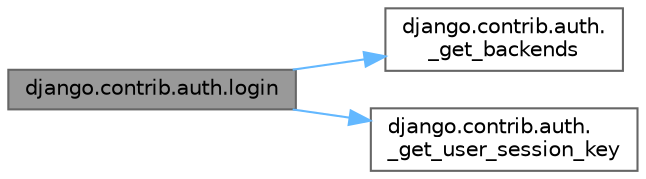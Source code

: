 digraph "django.contrib.auth.login"
{
 // LATEX_PDF_SIZE
  bgcolor="transparent";
  edge [fontname=Helvetica,fontsize=10,labelfontname=Helvetica,labelfontsize=10];
  node [fontname=Helvetica,fontsize=10,shape=box,height=0.2,width=0.4];
  rankdir="LR";
  Node1 [id="Node000001",label="django.contrib.auth.login",height=0.2,width=0.4,color="gray40", fillcolor="grey60", style="filled", fontcolor="black",tooltip=" "];
  Node1 -> Node2 [id="edge1_Node000001_Node000002",color="steelblue1",style="solid",tooltip=" "];
  Node2 [id="Node000002",label="django.contrib.auth.\l_get_backends",height=0.2,width=0.4,color="grey40", fillcolor="white", style="filled",URL="$namespacedjango_1_1contrib_1_1auth.html#a875ecd4680101f0adc977a103966fda1",tooltip=" "];
  Node1 -> Node3 [id="edge2_Node000001_Node000003",color="steelblue1",style="solid",tooltip=" "];
  Node3 [id="Node000003",label="django.contrib.auth.\l_get_user_session_key",height=0.2,width=0.4,color="grey40", fillcolor="white", style="filled",URL="$namespacedjango_1_1contrib_1_1auth.html#a0bcb0c35893b8cfea80a5d965d3f3c21",tooltip=" "];
}
